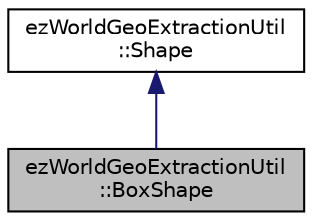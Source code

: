 digraph "ezWorldGeoExtractionUtil::BoxShape"
{
 // LATEX_PDF_SIZE
  edge [fontname="Helvetica",fontsize="10",labelfontname="Helvetica",labelfontsize="10"];
  node [fontname="Helvetica",fontsize="10",shape=record];
  Node1 [label="ezWorldGeoExtractionUtil\l::BoxShape",height=0.2,width=0.4,color="black", fillcolor="grey75", style="filled", fontcolor="black",tooltip=" "];
  Node2 -> Node1 [dir="back",color="midnightblue",fontsize="10",style="solid",fontname="Helvetica"];
  Node2 [label="ezWorldGeoExtractionUtil\l::Shape",height=0.2,width=0.4,color="black", fillcolor="white", style="filled",URL="$df/d60/structez_world_geo_extraction_util_1_1_shape.htm",tooltip="Geometry can also be described as a number of shapes, which can be more efficient in some cases."];
}
